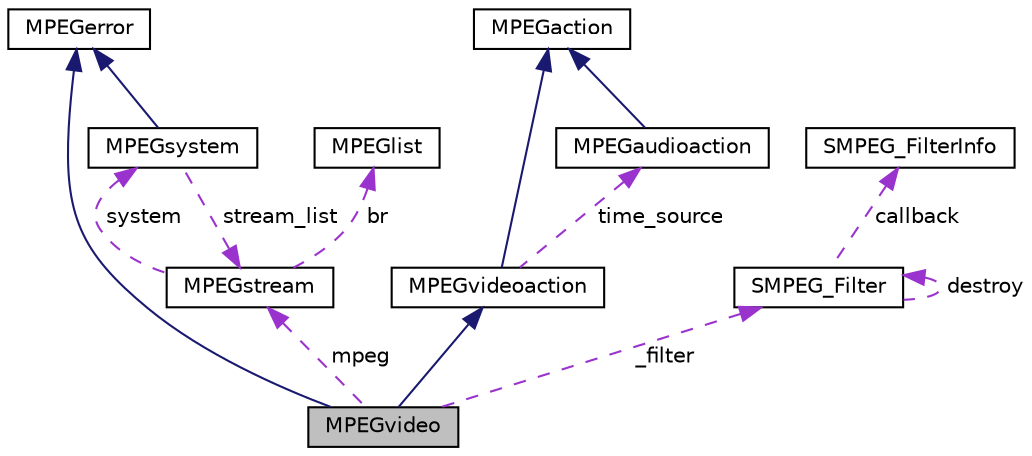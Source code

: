 digraph "MPEGvideo"
{
 // LATEX_PDF_SIZE
  edge [fontname="Helvetica",fontsize="10",labelfontname="Helvetica",labelfontsize="10"];
  node [fontname="Helvetica",fontsize="10",shape=record];
  Node1 [label="MPEGvideo",height=0.2,width=0.4,color="black", fillcolor="grey75", style="filled", fontcolor="black",tooltip=" "];
  Node2 -> Node1 [dir="back",color="midnightblue",fontsize="10",style="solid",fontname="Helvetica"];
  Node2 [label="MPEGerror",height=0.2,width=0.4,color="black", fillcolor="white", style="filled",URL="$d8/d2c/classMPEGerror.html",tooltip=" "];
  Node3 -> Node1 [dir="back",color="midnightblue",fontsize="10",style="solid",fontname="Helvetica"];
  Node3 [label="MPEGvideoaction",height=0.2,width=0.4,color="black", fillcolor="white", style="filled",URL="$d1/dc6/classMPEGvideoaction.html",tooltip=" "];
  Node4 -> Node3 [dir="back",color="midnightblue",fontsize="10",style="solid",fontname="Helvetica"];
  Node4 [label="MPEGaction",height=0.2,width=0.4,color="black", fillcolor="white", style="filled",URL="$d3/d65/classMPEGaction.html",tooltip=" "];
  Node5 -> Node3 [dir="back",color="darkorchid3",fontsize="10",style="dashed",label=" time_source" ,fontname="Helvetica"];
  Node5 [label="MPEGaudioaction",height=0.2,width=0.4,color="black", fillcolor="white", style="filled",URL="$dd/d4d/classMPEGaudioaction.html",tooltip=" "];
  Node4 -> Node5 [dir="back",color="midnightblue",fontsize="10",style="solid",fontname="Helvetica"];
  Node6 -> Node1 [dir="back",color="darkorchid3",fontsize="10",style="dashed",label=" mpeg" ,fontname="Helvetica"];
  Node6 [label="MPEGstream",height=0.2,width=0.4,color="black", fillcolor="white", style="filled",URL="$d8/db7/classMPEGstream.html",tooltip=" "];
  Node7 -> Node6 [dir="back",color="darkorchid3",fontsize="10",style="dashed",label=" br" ,fontname="Helvetica"];
  Node7 [label="MPEGlist",height=0.2,width=0.4,color="black", fillcolor="white", style="filled",URL="$df/d40/classMPEGlist.html",tooltip=" "];
  Node8 -> Node6 [dir="back",color="darkorchid3",fontsize="10",style="dashed",label=" system" ,fontname="Helvetica"];
  Node8 [label="MPEGsystem",height=0.2,width=0.4,color="black", fillcolor="white", style="filled",URL="$df/dbf/classMPEGsystem.html",tooltip=" "];
  Node2 -> Node8 [dir="back",color="midnightblue",fontsize="10",style="solid",fontname="Helvetica"];
  Node6 -> Node8 [dir="back",color="darkorchid3",fontsize="10",style="dashed",label=" stream_list" ,fontname="Helvetica"];
  Node9 -> Node1 [dir="back",color="darkorchid3",fontsize="10",style="dashed",label=" _filter" ,fontname="Helvetica"];
  Node9 [label="SMPEG_Filter",height=0.2,width=0.4,color="black", fillcolor="white", style="filled",URL="$db/d8f/structSMPEG__Filter.html",tooltip=" "];
  Node10 -> Node9 [dir="back",color="darkorchid3",fontsize="10",style="dashed",label=" callback" ,fontname="Helvetica"];
  Node10 [label="SMPEG_FilterInfo",height=0.2,width=0.4,color="black", fillcolor="white", style="filled",URL="$d1/df0/structSMPEG__FilterInfo.html",tooltip=" "];
  Node9 -> Node9 [dir="back",color="darkorchid3",fontsize="10",style="dashed",label=" destroy" ,fontname="Helvetica"];
}
